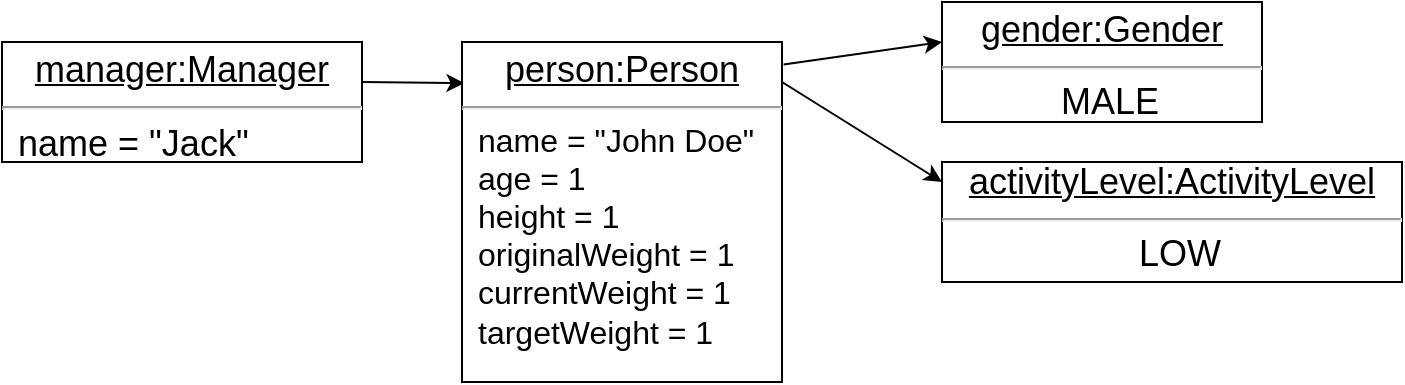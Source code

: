 <mxfile version="13.8.5" type="device"><diagram id="uwP3_PZGTvGRnJzzUkIi" name="Page-1"><mxGraphModel dx="1278" dy="491" grid="1" gridSize="10" guides="1" tooltips="1" connect="1" arrows="1" fold="1" page="1" pageScale="1" pageWidth="850" pageHeight="1100" math="0" shadow="0"><root><mxCell id="0"/><mxCell id="1" parent="0"/><mxCell id="XqrfA5TyhVBgOw7ph2NO-2" value="" style="endArrow=classic;html=1;exitX=1;exitY=0.5;exitDx=0;exitDy=0;entryX=0.008;entryY=0.121;entryDx=0;entryDy=0;entryPerimeter=0;" parent="1" target="XqrfA5TyhVBgOw7ph2NO-5" edge="1"><mxGeometry width="50" height="50" relative="1" as="geometry"><mxPoint x="220" y="260" as="sourcePoint"/><mxPoint x="390" y="253" as="targetPoint"/></mxGeometry></mxCell><mxCell id="XqrfA5TyhVBgOw7ph2NO-5" value="&lt;p style=&quot;margin: 4px 0px 0px ; text-align: center&quot;&gt;&lt;font style=&quot;font-size: 18px&quot;&gt;&lt;u&gt;person:Person&lt;/u&gt;&lt;/font&gt;&lt;/p&gt;&lt;hr&gt;&lt;p style=&quot;margin: 0px ; margin-left: 8px&quot;&gt;&lt;font size=&quot;3&quot;&gt;name = &quot;John Doe&quot;&lt;span style=&quot;color: rgba(0 , 0 , 0 , 0) ; font-family: monospace&quot;&gt;%3CmxGraphModel%3E%3Croot%3E%3CmxCell%20id%3D%220%22%2F%3E%3CmxCell%20id%3D%221%22%20parent%3D%220%22%2F%3E%3CmxCell%20id%3D%222%22%20value%3D%22%26lt%3Bfont%20style%3D%26quot%3Bfont-size%3A%2018px%26quot%3B%26gt%3B%26lt%3Bu%26gt%3B%3AManager%26lt%3B%2Fu%26gt%3B%26lt%3B%2Ffont%26gt%3B%22%20style%3D%22html%3D1%3B%22%20vertex%3D%221%22%20parent%3D%221%22%3E%3CmxGeometry%20x%3D%2270%22%20y%3D%22230%22%20width%3D%22130%22%20height%3D%2240%22%20as%3D%22geometry%22%2F%3E%3C%2FmxCell%3E%3C%2Froot%3E%3C%2FmxGraphModel%3E&lt;/span&gt;&lt;span style=&quot;color: rgba(0 , 0 , 0 , 0) ; font-family: monospace&quot;&gt;%3CmxGraphModel%3E%3Croot%3E%3CmxCell%20id%3D%220%22%2F%3E%3CmxCell%20id%3D%221%22%20parent%3D%220%22%2F%3E%3CmxCell%20id%3D%222%22%20value%3D%22%26lt%3Bfont%20style%3D%26quot%3Bfont-size%3A%2018px%26quot%3B%26gt%3B%26lt%3Bu%26gt%3B%3AManager%26lt%3B%2Fu%26gt%3B%26lt%3B%2Ffont%26gt%3B%22%20style%3D%22html%3D1%3B%22%20vertex%3D%221%22%20parent%3D%221%22%3E%3CmxGeometry%20x%3D%2270%22%20y%3D%22230%22%20width%3D%22130%22%20height%3D%2240%22%20as%3D%22geometry%22%2F%3E%3C%2FmxCell%3E%3C%2Froot%3E%3C%2FmxGraphModel%3E&lt;/span&gt;&lt;br&gt;age = 1&lt;/font&gt;&lt;/p&gt;&lt;p style=&quot;margin: 0px ; margin-left: 8px&quot;&gt;&lt;font size=&quot;3&quot;&gt;height = 1&lt;/font&gt;&lt;/p&gt;&lt;p style=&quot;margin: 0px ; margin-left: 8px&quot;&gt;&lt;font size=&quot;3&quot;&gt;originalWeight = 1&lt;/font&gt;&lt;/p&gt;&lt;p style=&quot;margin: 0px ; margin-left: 8px&quot;&gt;&lt;font size=&quot;3&quot;&gt;currentWeight = 1&lt;/font&gt;&lt;/p&gt;&lt;p style=&quot;margin: 0px ; margin-left: 8px&quot;&gt;&lt;font size=&quot;3&quot;&gt;targetWeight = 1&lt;/font&gt;&lt;/p&gt;" style="verticalAlign=top;align=left;overflow=fill;fontSize=12;fontFamily=Helvetica;html=1;" parent="1" vertex="1"><mxGeometry x="270" y="240" width="160" height="170" as="geometry"/></mxCell><mxCell id="XqrfA5TyhVBgOw7ph2NO-7" value="" style="endArrow=classic;html=1;exitX=1.005;exitY=0.066;exitDx=0;exitDy=0;exitPerimeter=0;" parent="1" source="XqrfA5TyhVBgOw7ph2NO-5" edge="1"><mxGeometry width="50" height="50" relative="1" as="geometry"><mxPoint x="570" y="300" as="sourcePoint"/><mxPoint x="510" y="240" as="targetPoint"/></mxGeometry></mxCell><mxCell id="XqrfA5TyhVBgOw7ph2NO-8" value="" style="endArrow=classic;html=1;" parent="1" edge="1"><mxGeometry width="50" height="50" relative="1" as="geometry"><mxPoint x="430" y="260" as="sourcePoint"/><mxPoint x="510" y="310" as="targetPoint"/></mxGeometry></mxCell><mxCell id="XqrfA5TyhVBgOw7ph2NO-11" value="&lt;p style=&quot;margin: 4px 0px 0px&quot;&gt;&lt;u style=&quot;font-size: 18px&quot;&gt;gender:Gender&lt;/u&gt;&lt;br&gt;&lt;/p&gt;&lt;hr&gt;&lt;p style=&quot;margin: 0px ; margin-left: 8px&quot;&gt;&lt;font style=&quot;font-size: 18px&quot;&gt;MALE&lt;/font&gt;&lt;/p&gt;&lt;p style=&quot;margin: 0px ; margin-left: 8px&quot;&gt;&lt;br&gt;&lt;/p&gt;" style="verticalAlign=top;align=center;overflow=fill;fontSize=12;fontFamily=Helvetica;html=1;" parent="1" vertex="1"><mxGeometry x="510" y="220" width="160" height="60" as="geometry"/></mxCell><mxCell id="XqrfA5TyhVBgOw7ph2NO-12" value="&lt;u style=&quot;font-size: 18px&quot;&gt;activityLevel:ActivityLevel&lt;br&gt;&lt;/u&gt;&lt;hr&gt;&lt;p style=&quot;margin: 0px ; margin-left: 8px&quot;&gt;&lt;font style=&quot;font-size: 18px&quot;&gt;LOW&lt;/font&gt;&lt;/p&gt;&lt;p style=&quot;margin: 0px ; margin-left: 8px&quot;&gt;&lt;br&gt;&lt;/p&gt;" style="verticalAlign=top;align=center;overflow=fill;fontSize=12;fontFamily=Helvetica;html=1;" parent="1" vertex="1"><mxGeometry x="510" y="300" width="230" height="60" as="geometry"/></mxCell><mxCell id="XqrfA5TyhVBgOw7ph2NO-14" value="&lt;p style=&quot;margin: 4px 0px 0px ; text-align: center&quot;&gt;&lt;font style=&quot;font-size: 18px&quot;&gt;&lt;u&gt;manager:Manager&lt;/u&gt;&lt;/font&gt;&lt;/p&gt;&lt;hr&gt;&lt;p style=&quot;margin: 0px ; margin-left: 8px&quot;&gt;&lt;font style=&quot;font-size: 18px&quot;&gt;name = &quot;Jack&quot;&lt;span style=&quot;color: rgba(0 , 0 , 0 , 0) ; font-family: monospace&quot;&gt;%3CmxGraphModel%3E%3Croot%3E%3CmxCell%20id%3D%220%22%2F%3E%3CmxCell%20id%3D%221%22%20parent%3D%220%22%2F%3E%3CmxCell%20id%3D%222%22%20value%3D%22%26lt%3Bfont%20style%3D%26quot%3Bfont-size%3A%2018px%26quot%3B%26gt%3B%26lt%3Bu%26gt%3B%3AManager%26lt%3B%2Fu%26gt%3B%26lt%3B%2Ffont%26gt%3B%22%20style%3D%22html%3D1%3B%22%20vertex%3D%221%22%20parent%3D%221%22%3E%3CmxGeometry%20x%3D%2270%22%20y%3D%22230%22%20width%3D%22130%22%20height%3D%2240%22%20as%3D%22geometry%22%2F%3E%3C%2FmxCell%3E%3C%2Froot%3E%3C%2FmxGraphModel%3E&lt;/span&gt;&lt;span style=&quot;color: rgba(0 , 0 , 0 , 0) ; font-family: monospace&quot;&gt;%3CmxGraphModel%3E%3Croot%3E%3CmxCell%20id%3D%220%22%2F%3E%3CmxCell%20id%3D%221%22%20parent%3D%220%22%2F%3E%3CmxCell%20id%3D%222%22%20value%3D%22%26lt%3Bfont%20style%3D%26quot%3Bfont-size%3A%2018px%26quot%3B%26gt%3B%26lt%3Bu%26gt%3B%3AManager%26lt%3B%2Fu%26gt%3B%26lt%3B%2Ffont%26gt%3B%22%20style%3D%22html%3D1%3B%22%20vertex%3D%221%22%20parent%3D%221%22%3E%3CmxGeometry%20x%3D%2270%22%20y%3D%22230%22%20width%3D%22130%22%20height%3D%2240%22%20as%3D%22geometry%22%2F%3E%3C%2FmxCell%3E%3C%2Froot%3E%3C%2FmxGraphModel%3E&lt;/span&gt;&lt;br&gt;&lt;/font&gt;&lt;br&gt;&lt;/p&gt;" style="verticalAlign=top;align=left;overflow=fill;fontSize=12;fontFamily=Helvetica;html=1;" parent="1" vertex="1"><mxGeometry x="40" y="240" width="180" height="60" as="geometry"/></mxCell></root></mxGraphModel></diagram></mxfile>